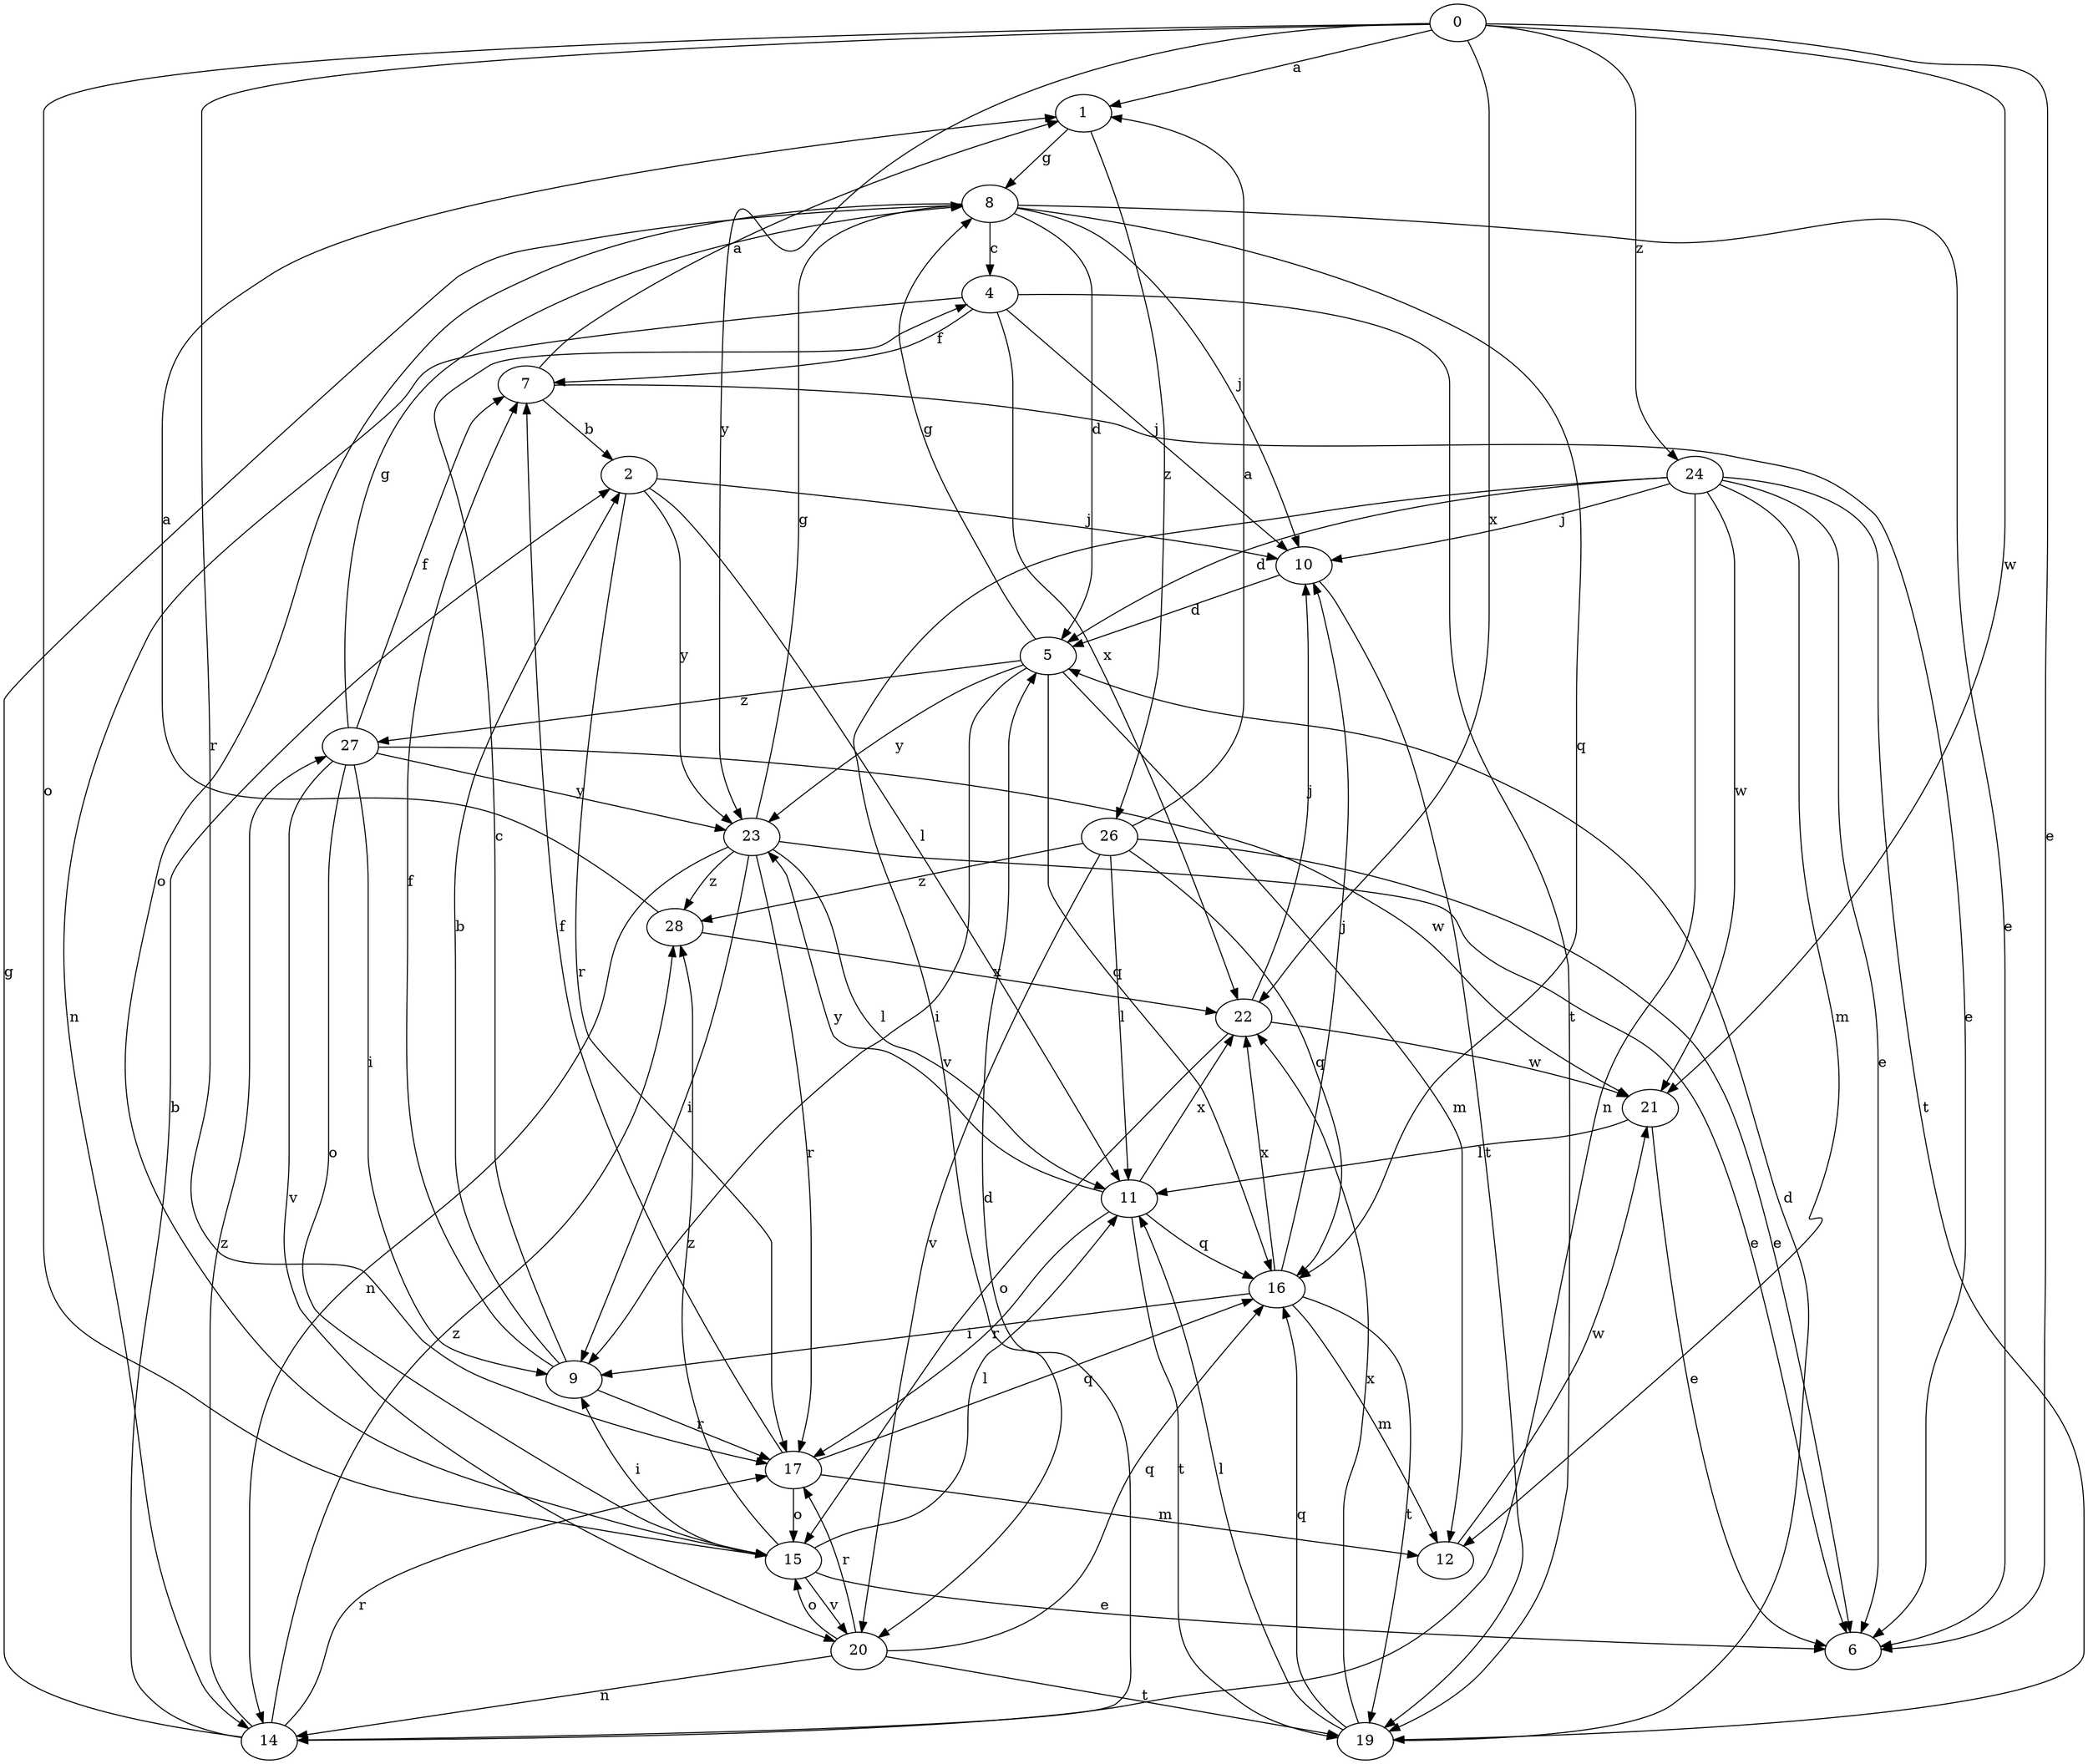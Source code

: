 strict digraph  {
0;
1;
2;
4;
5;
6;
7;
8;
9;
10;
11;
12;
14;
15;
16;
17;
19;
20;
21;
22;
23;
24;
26;
27;
28;
0 -> 1  [label=a];
0 -> 6  [label=e];
0 -> 15  [label=o];
0 -> 17  [label=r];
0 -> 21  [label=w];
0 -> 22  [label=x];
0 -> 23  [label=y];
0 -> 24  [label=z];
1 -> 8  [label=g];
1 -> 26  [label=z];
2 -> 10  [label=j];
2 -> 11  [label=l];
2 -> 17  [label=r];
2 -> 23  [label=y];
4 -> 7  [label=f];
4 -> 10  [label=j];
4 -> 14  [label=n];
4 -> 19  [label=t];
4 -> 22  [label=x];
5 -> 8  [label=g];
5 -> 9  [label=i];
5 -> 12  [label=m];
5 -> 16  [label=q];
5 -> 23  [label=y];
5 -> 27  [label=z];
7 -> 1  [label=a];
7 -> 2  [label=b];
7 -> 6  [label=e];
8 -> 4  [label=c];
8 -> 5  [label=d];
8 -> 6  [label=e];
8 -> 10  [label=j];
8 -> 15  [label=o];
8 -> 16  [label=q];
9 -> 2  [label=b];
9 -> 4  [label=c];
9 -> 7  [label=f];
9 -> 17  [label=r];
10 -> 5  [label=d];
10 -> 19  [label=t];
11 -> 16  [label=q];
11 -> 17  [label=r];
11 -> 19  [label=t];
11 -> 22  [label=x];
11 -> 23  [label=y];
12 -> 21  [label=w];
14 -> 2  [label=b];
14 -> 5  [label=d];
14 -> 8  [label=g];
14 -> 17  [label=r];
14 -> 27  [label=z];
14 -> 28  [label=z];
15 -> 6  [label=e];
15 -> 9  [label=i];
15 -> 11  [label=l];
15 -> 20  [label=v];
15 -> 28  [label=z];
16 -> 9  [label=i];
16 -> 10  [label=j];
16 -> 12  [label=m];
16 -> 19  [label=t];
16 -> 22  [label=x];
17 -> 7  [label=f];
17 -> 12  [label=m];
17 -> 15  [label=o];
17 -> 16  [label=q];
19 -> 5  [label=d];
19 -> 11  [label=l];
19 -> 16  [label=q];
19 -> 22  [label=x];
20 -> 14  [label=n];
20 -> 15  [label=o];
20 -> 16  [label=q];
20 -> 17  [label=r];
20 -> 19  [label=t];
21 -> 6  [label=e];
21 -> 11  [label=l];
22 -> 10  [label=j];
22 -> 15  [label=o];
22 -> 21  [label=w];
23 -> 6  [label=e];
23 -> 8  [label=g];
23 -> 9  [label=i];
23 -> 11  [label=l];
23 -> 14  [label=n];
23 -> 17  [label=r];
23 -> 28  [label=z];
24 -> 5  [label=d];
24 -> 6  [label=e];
24 -> 10  [label=j];
24 -> 12  [label=m];
24 -> 14  [label=n];
24 -> 19  [label=t];
24 -> 20  [label=v];
24 -> 21  [label=w];
26 -> 1  [label=a];
26 -> 6  [label=e];
26 -> 11  [label=l];
26 -> 16  [label=q];
26 -> 20  [label=v];
26 -> 28  [label=z];
27 -> 7  [label=f];
27 -> 8  [label=g];
27 -> 9  [label=i];
27 -> 15  [label=o];
27 -> 20  [label=v];
27 -> 21  [label=w];
27 -> 23  [label=y];
28 -> 1  [label=a];
28 -> 22  [label=x];
}
